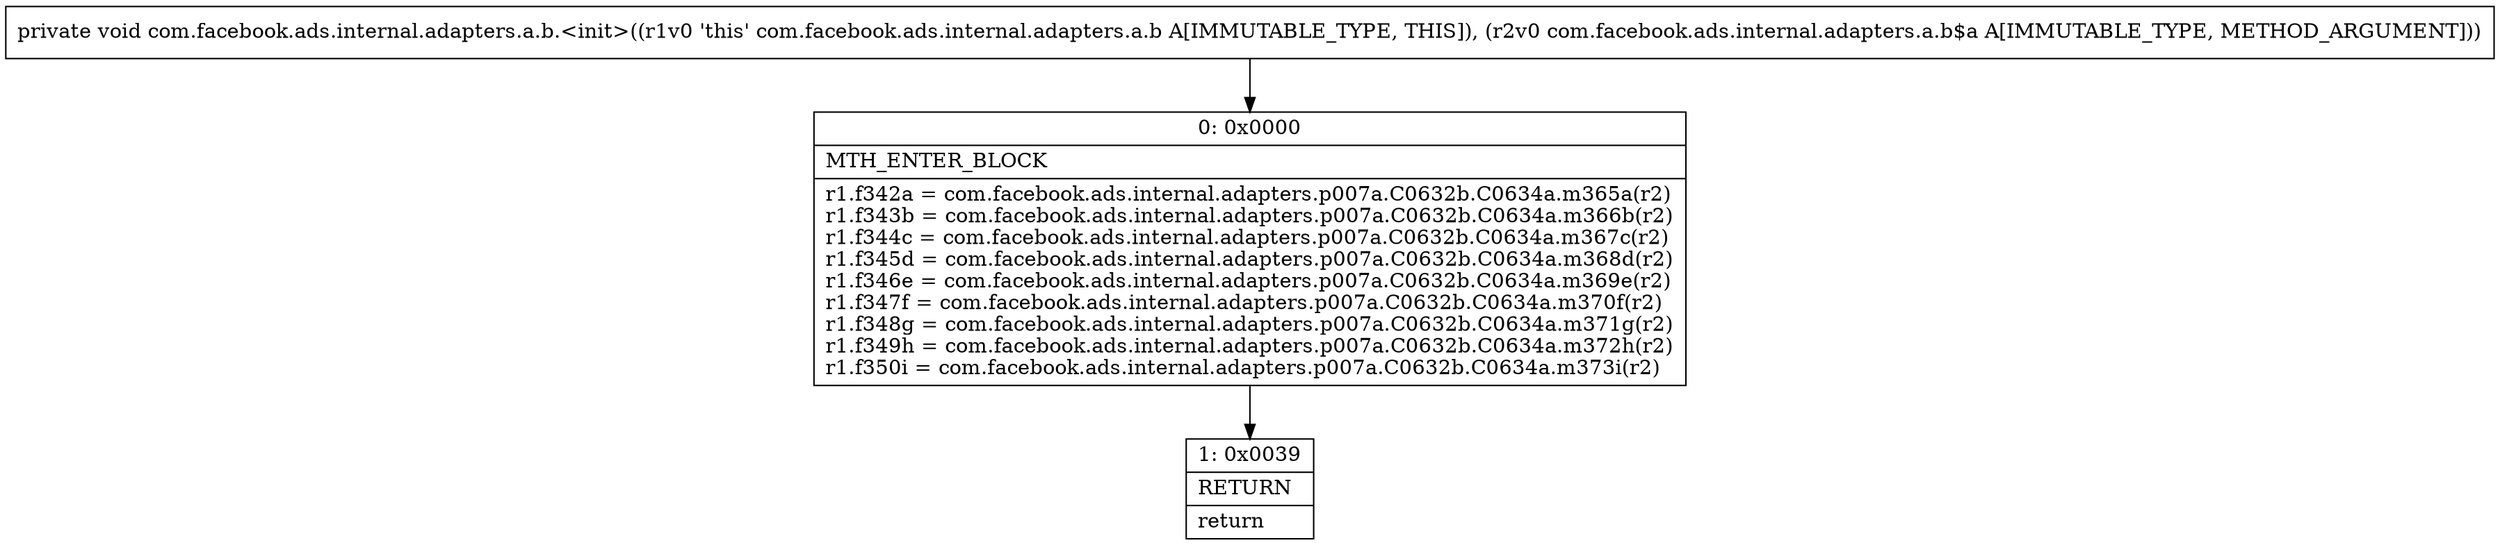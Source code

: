 digraph "CFG forcom.facebook.ads.internal.adapters.a.b.\<init\>(Lcom\/facebook\/ads\/internal\/adapters\/a\/b$a;)V" {
Node_0 [shape=record,label="{0\:\ 0x0000|MTH_ENTER_BLOCK\l|r1.f342a = com.facebook.ads.internal.adapters.p007a.C0632b.C0634a.m365a(r2)\lr1.f343b = com.facebook.ads.internal.adapters.p007a.C0632b.C0634a.m366b(r2)\lr1.f344c = com.facebook.ads.internal.adapters.p007a.C0632b.C0634a.m367c(r2)\lr1.f345d = com.facebook.ads.internal.adapters.p007a.C0632b.C0634a.m368d(r2)\lr1.f346e = com.facebook.ads.internal.adapters.p007a.C0632b.C0634a.m369e(r2)\lr1.f347f = com.facebook.ads.internal.adapters.p007a.C0632b.C0634a.m370f(r2)\lr1.f348g = com.facebook.ads.internal.adapters.p007a.C0632b.C0634a.m371g(r2)\lr1.f349h = com.facebook.ads.internal.adapters.p007a.C0632b.C0634a.m372h(r2)\lr1.f350i = com.facebook.ads.internal.adapters.p007a.C0632b.C0634a.m373i(r2)\l}"];
Node_1 [shape=record,label="{1\:\ 0x0039|RETURN\l|return\l}"];
MethodNode[shape=record,label="{private void com.facebook.ads.internal.adapters.a.b.\<init\>((r1v0 'this' com.facebook.ads.internal.adapters.a.b A[IMMUTABLE_TYPE, THIS]), (r2v0 com.facebook.ads.internal.adapters.a.b$a A[IMMUTABLE_TYPE, METHOD_ARGUMENT])) }"];
MethodNode -> Node_0;
Node_0 -> Node_1;
}

